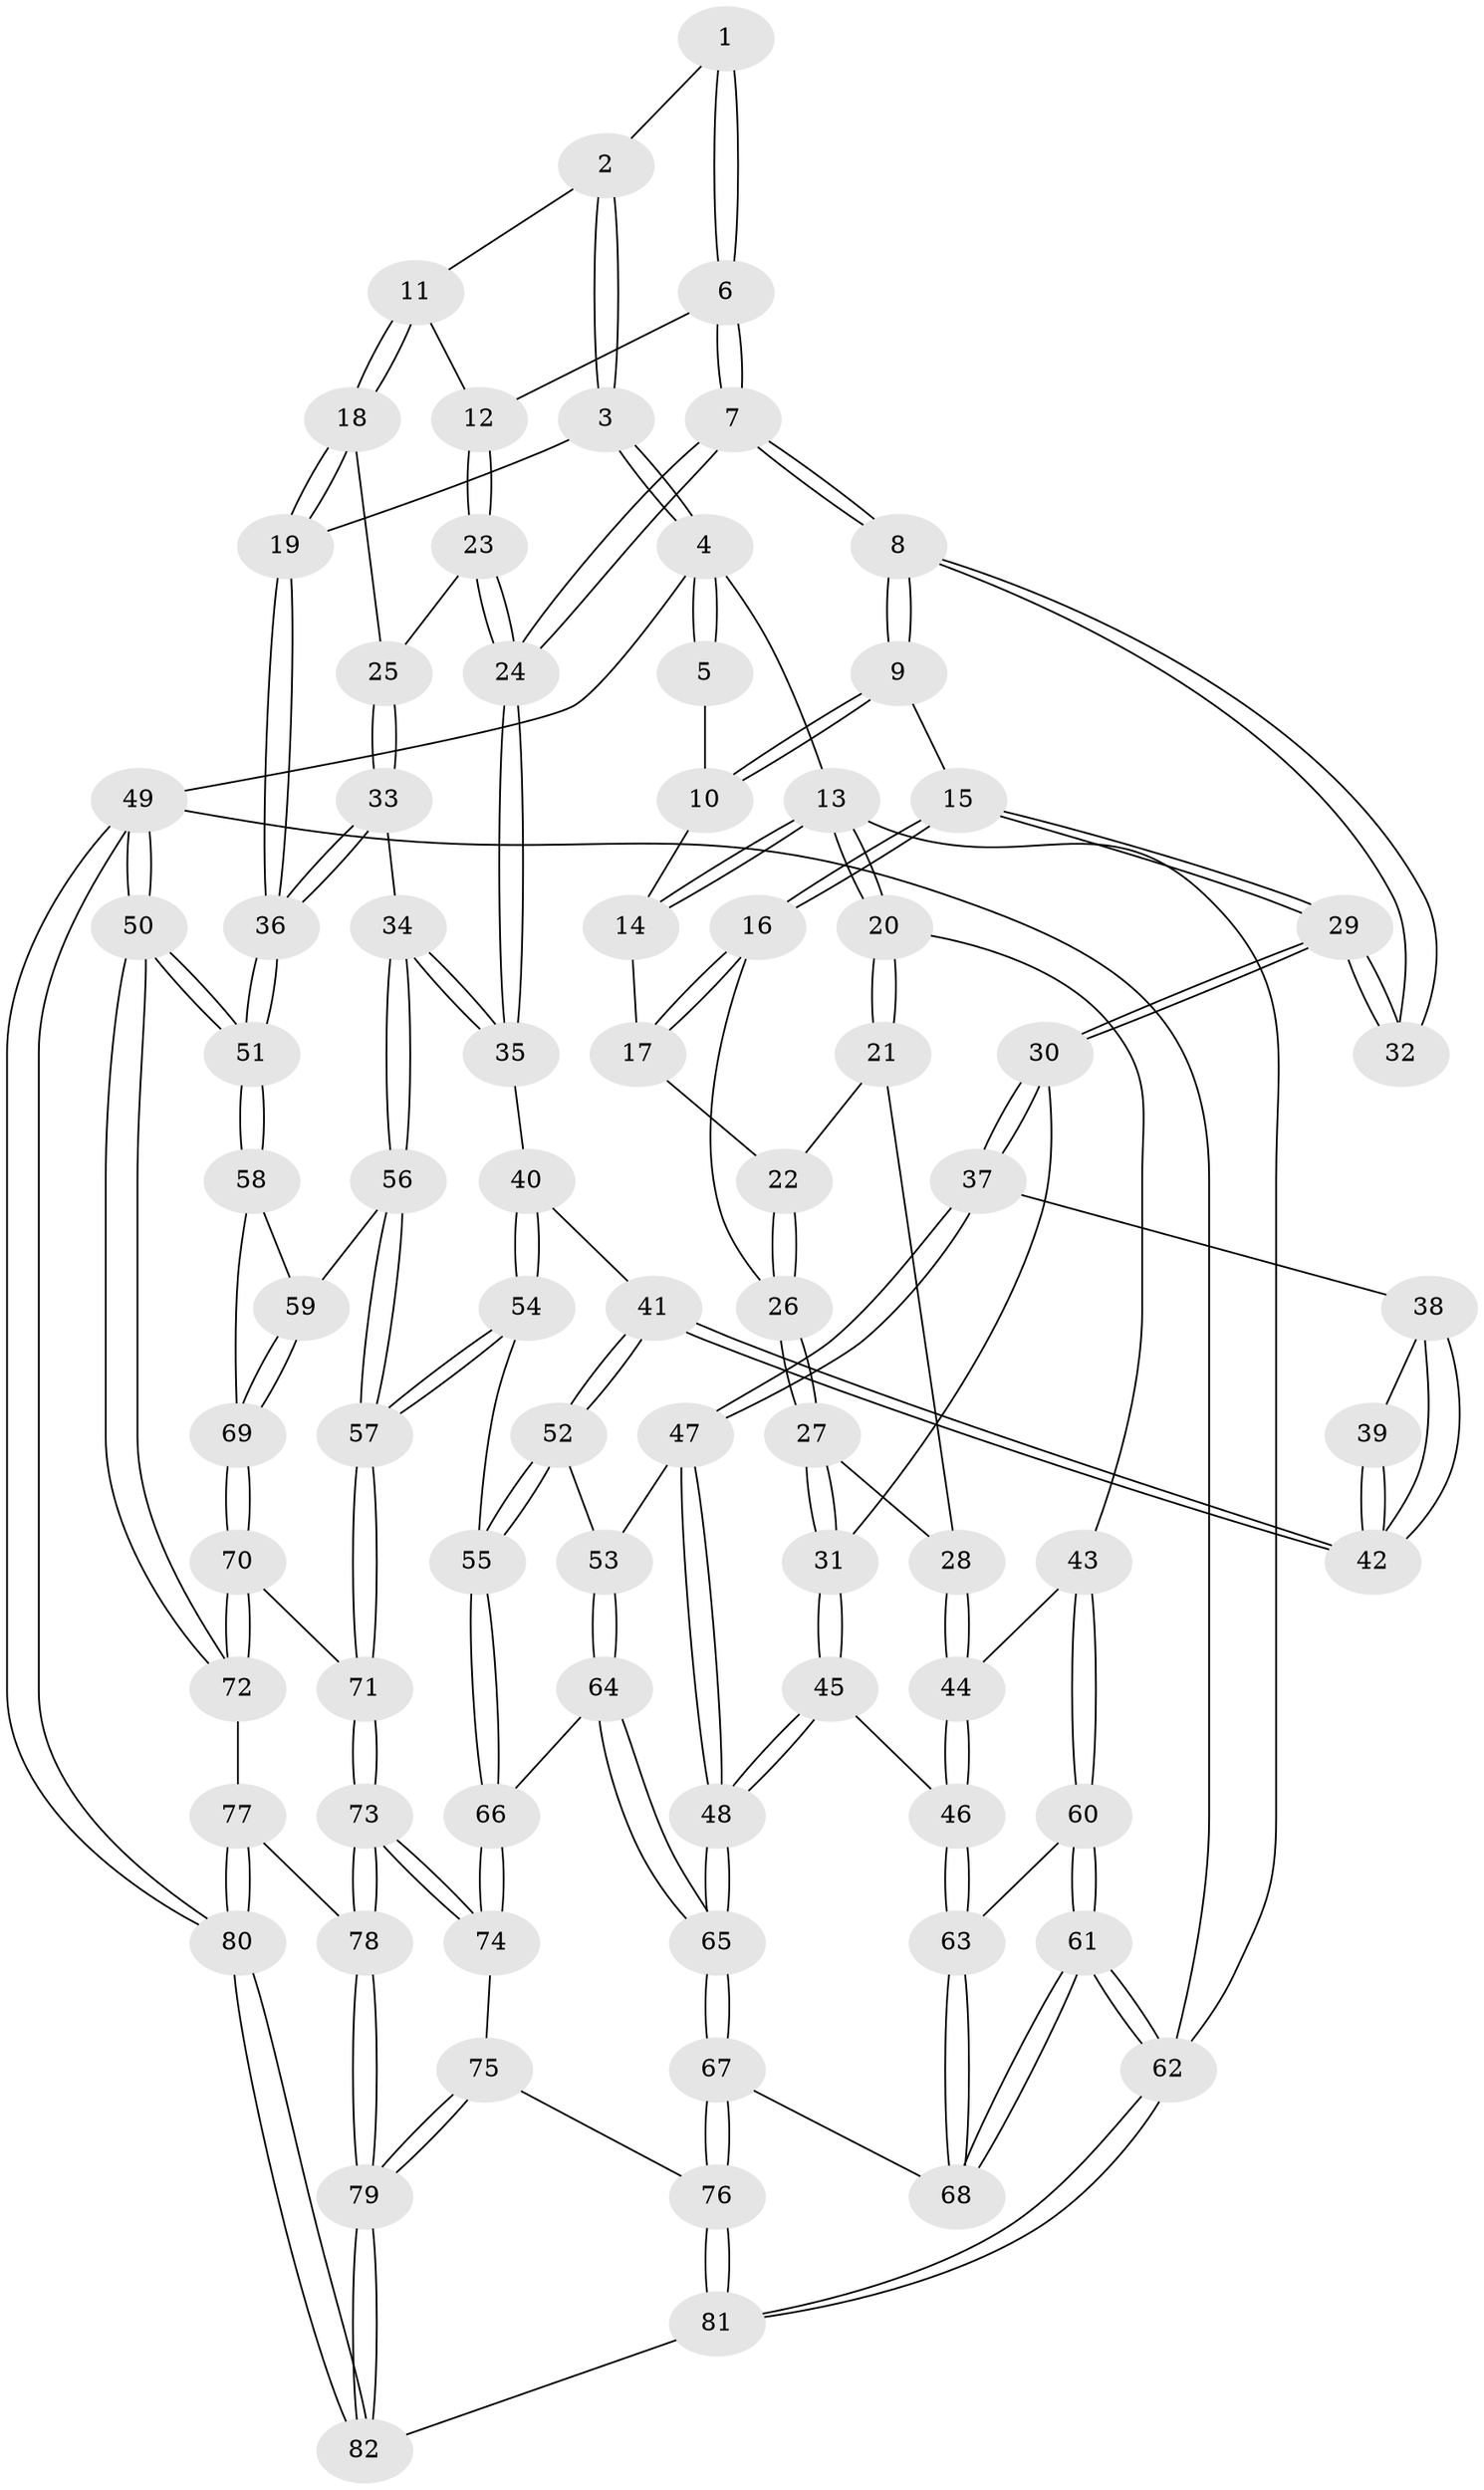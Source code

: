 // Generated by graph-tools (version 1.1) at 2025/27/03/15/25 16:27:56]
// undirected, 82 vertices, 202 edges
graph export_dot {
graph [start="1"]
  node [color=gray90,style=filled];
  1 [pos="+0.6094076575679288+0"];
  2 [pos="+0.8304304589563459+0.05862478794408456"];
  3 [pos="+1+0"];
  4 [pos="+1+0"];
  5 [pos="+0.5754205610668631+0"];
  6 [pos="+0.6550344359685428+0.0936330750455928"];
  7 [pos="+0.5958567034173686+0.29839234652175156"];
  8 [pos="+0.5732773216471694+0.2972338268790489"];
  9 [pos="+0.46257494274514266+0.1654975692396906"];
  10 [pos="+0.44096476397454404+0"];
  11 [pos="+0.8404872637637193+0.1250068716055264"];
  12 [pos="+0.7832686574177253+0.15882984663102834"];
  13 [pos="+0+0"];
  14 [pos="+0.20486638972850188+0"];
  15 [pos="+0.3317699263345175+0.23261150538719713"];
  16 [pos="+0.3156323236316456+0.21375315062136185"];
  17 [pos="+0.19982286839220756+0"];
  18 [pos="+1+0.18735526649071665"];
  19 [pos="+1+0.14447783305446796"];
  20 [pos="+0+0.2779290060025504"];
  21 [pos="+0.10999501459642376+0.18600260853075565"];
  22 [pos="+0.11716142713249657+0.17879064394723165"];
  23 [pos="+0.7834102113686338+0.17015436094723663"];
  24 [pos="+0.6025914305776641+0.3037873541426955"];
  25 [pos="+0.8146142964743122+0.3084319132671419"];
  26 [pos="+0.19604557142749088+0.26264277233241223"];
  27 [pos="+0.2183634551726675+0.36908506373612254"];
  28 [pos="+0.08771766203752317+0.3569094027101919"];
  29 [pos="+0.34197468326104097+0.2899262945341275"];
  30 [pos="+0.29675123512206203+0.37765423411068066"];
  31 [pos="+0.23935206928624372+0.38223849632939155"];
  32 [pos="+0.5443021604481058+0.31077655639448143"];
  33 [pos="+0.7553927242090206+0.4068296049121271"];
  34 [pos="+0.7438251405891811+0.4119510132047358"];
  35 [pos="+0.6506579479080283+0.3490733048022274"];
  36 [pos="+1+0.4909030414147022"];
  37 [pos="+0.34563579403791683+0.43319497838729604"];
  38 [pos="+0.4170370610021426+0.4291336835859239"];
  39 [pos="+0.5273331396698743+0.33164060479343344"];
  40 [pos="+0.49864959494143046+0.513875221470556"];
  41 [pos="+0.4933720512569202+0.512638746335716"];
  42 [pos="+0.4930772625983122+0.5120646459889168"];
  43 [pos="+0+0.37234916482538405"];
  44 [pos="+0.059182052429176756+0.3747436849142593"];
  45 [pos="+0.16236907622457183+0.5487502324048166"];
  46 [pos="+0.12605893016089917+0.5505563913007149"];
  47 [pos="+0.33976330569650176+0.5447295091133018"];
  48 [pos="+0.2049077844812215+0.5759873911686773"];
  49 [pos="+1+1"];
  50 [pos="+1+0.6928171234844162"];
  51 [pos="+1+0.666172745318547"];
  52 [pos="+0.45409592722579345+0.5452131857516345"];
  53 [pos="+0.36663577732205904+0.5721646504969773"];
  54 [pos="+0.6356569368751063+0.6079110330237439"];
  55 [pos="+0.49317950253371057+0.6436895678321244"];
  56 [pos="+0.7209759615691953+0.5317924050903934"];
  57 [pos="+0.6583077118592474+0.612381194762091"];
  58 [pos="+0.8944494926769431+0.6099999385527466"];
  59 [pos="+0.805528141794501+0.5834780619455109"];
  60 [pos="+0+0.6449001311516414"];
  61 [pos="+0+0.8885717301597514"];
  62 [pos="+0+1"];
  63 [pos="+0.0985173157918608+0.5671857861706016"];
  64 [pos="+0.38344295425425495+0.675012259722844"];
  65 [pos="+0.25419496535302455+0.7641824506616959"];
  66 [pos="+0.4282079533268686+0.6893223688033461"];
  67 [pos="+0.22104273352582246+0.8359303366714065"];
  68 [pos="+0.15611562713081217+0.8315337962895313"];
  69 [pos="+0.8374957835158702+0.6937858569600966"];
  70 [pos="+0.8402034569602966+0.7239849709067928"];
  71 [pos="+0.6678570256749031+0.7329486057420359"];
  72 [pos="+0.9708898944991221+0.7838415588204608"];
  73 [pos="+0.6419999035125306+0.8253948743921384"];
  74 [pos="+0.47887258339587624+0.7671723978422726"];
  75 [pos="+0.39088845581566734+0.8512438876508903"];
  76 [pos="+0.24419888926316555+0.8638856514817808"];
  77 [pos="+0.8977595476618082+0.8539360707866213"];
  78 [pos="+0.6813368142409193+1"];
  79 [pos="+0.67184180499397+1"];
  80 [pos="+1+1"];
  81 [pos="+0.3376781423606233+1"];
  82 [pos="+0.6658297195488061+1"];
  1 -- 2;
  1 -- 6;
  1 -- 6;
  2 -- 3;
  2 -- 3;
  2 -- 11;
  3 -- 4;
  3 -- 4;
  3 -- 19;
  4 -- 5;
  4 -- 5;
  4 -- 13;
  4 -- 49;
  5 -- 10;
  6 -- 7;
  6 -- 7;
  6 -- 12;
  7 -- 8;
  7 -- 8;
  7 -- 24;
  7 -- 24;
  8 -- 9;
  8 -- 9;
  8 -- 32;
  8 -- 32;
  9 -- 10;
  9 -- 10;
  9 -- 15;
  10 -- 14;
  11 -- 12;
  11 -- 18;
  11 -- 18;
  12 -- 23;
  12 -- 23;
  13 -- 14;
  13 -- 14;
  13 -- 20;
  13 -- 20;
  13 -- 62;
  14 -- 17;
  15 -- 16;
  15 -- 16;
  15 -- 29;
  15 -- 29;
  16 -- 17;
  16 -- 17;
  16 -- 26;
  17 -- 22;
  18 -- 19;
  18 -- 19;
  18 -- 25;
  19 -- 36;
  19 -- 36;
  20 -- 21;
  20 -- 21;
  20 -- 43;
  21 -- 22;
  21 -- 28;
  22 -- 26;
  22 -- 26;
  23 -- 24;
  23 -- 24;
  23 -- 25;
  24 -- 35;
  24 -- 35;
  25 -- 33;
  25 -- 33;
  26 -- 27;
  26 -- 27;
  27 -- 28;
  27 -- 31;
  27 -- 31;
  28 -- 44;
  28 -- 44;
  29 -- 30;
  29 -- 30;
  29 -- 32;
  29 -- 32;
  30 -- 31;
  30 -- 37;
  30 -- 37;
  31 -- 45;
  31 -- 45;
  33 -- 34;
  33 -- 36;
  33 -- 36;
  34 -- 35;
  34 -- 35;
  34 -- 56;
  34 -- 56;
  35 -- 40;
  36 -- 51;
  36 -- 51;
  37 -- 38;
  37 -- 47;
  37 -- 47;
  38 -- 39;
  38 -- 42;
  38 -- 42;
  39 -- 42;
  39 -- 42;
  40 -- 41;
  40 -- 54;
  40 -- 54;
  41 -- 42;
  41 -- 42;
  41 -- 52;
  41 -- 52;
  43 -- 44;
  43 -- 60;
  43 -- 60;
  44 -- 46;
  44 -- 46;
  45 -- 46;
  45 -- 48;
  45 -- 48;
  46 -- 63;
  46 -- 63;
  47 -- 48;
  47 -- 48;
  47 -- 53;
  48 -- 65;
  48 -- 65;
  49 -- 50;
  49 -- 50;
  49 -- 80;
  49 -- 80;
  49 -- 62;
  50 -- 51;
  50 -- 51;
  50 -- 72;
  50 -- 72;
  51 -- 58;
  51 -- 58;
  52 -- 53;
  52 -- 55;
  52 -- 55;
  53 -- 64;
  53 -- 64;
  54 -- 55;
  54 -- 57;
  54 -- 57;
  55 -- 66;
  55 -- 66;
  56 -- 57;
  56 -- 57;
  56 -- 59;
  57 -- 71;
  57 -- 71;
  58 -- 59;
  58 -- 69;
  59 -- 69;
  59 -- 69;
  60 -- 61;
  60 -- 61;
  60 -- 63;
  61 -- 62;
  61 -- 62;
  61 -- 68;
  61 -- 68;
  62 -- 81;
  62 -- 81;
  63 -- 68;
  63 -- 68;
  64 -- 65;
  64 -- 65;
  64 -- 66;
  65 -- 67;
  65 -- 67;
  66 -- 74;
  66 -- 74;
  67 -- 68;
  67 -- 76;
  67 -- 76;
  69 -- 70;
  69 -- 70;
  70 -- 71;
  70 -- 72;
  70 -- 72;
  71 -- 73;
  71 -- 73;
  72 -- 77;
  73 -- 74;
  73 -- 74;
  73 -- 78;
  73 -- 78;
  74 -- 75;
  75 -- 76;
  75 -- 79;
  75 -- 79;
  76 -- 81;
  76 -- 81;
  77 -- 78;
  77 -- 80;
  77 -- 80;
  78 -- 79;
  78 -- 79;
  79 -- 82;
  79 -- 82;
  80 -- 82;
  80 -- 82;
  81 -- 82;
}

